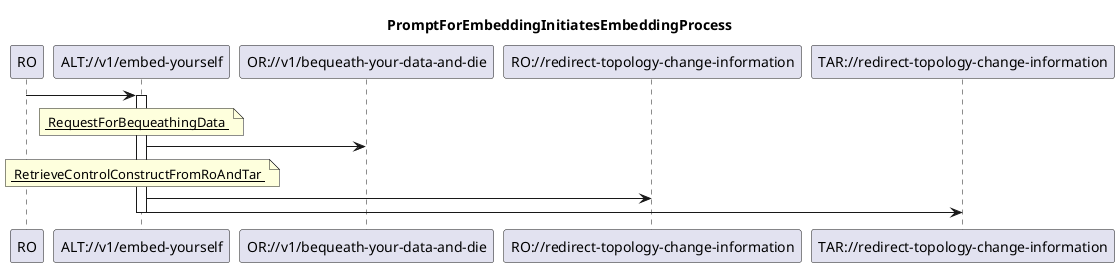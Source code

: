 @startuml 01x_Embedding
skinparam responseMessageBelowArrow true

title
PromptForEmbeddingInitiatesEmbeddingProcess
end title

participant "RO" as RO
participant "ALT://v1/embed-yourself" as ALT
participant "OR://v1/bequeath-your-data-and-die" as OR
participant "RO://redirect-topology-change-information" as CcOfRo
participant "TAR://redirect-topology-change-information" as CcOfTar

RO -> ALT
activate ALT

note over ALT
<u> RequestForBequeathingData </u>
end note
ALT -> OR

note over ALT
<u> RetrieveControlConstructFromRoAndTar </u>
end note
ALT -> CcOfRo
ALT -> CcOfTar

deactivate ALT

@enduml